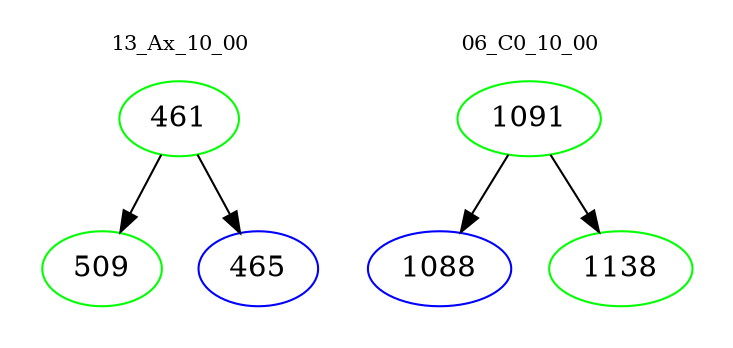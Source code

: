 digraph{
subgraph cluster_0 {
color = white
label = "13_Ax_10_00";
fontsize=10;
T0_461 [label="461", color="green"]
T0_461 -> T0_509 [color="black"]
T0_509 [label="509", color="green"]
T0_461 -> T0_465 [color="black"]
T0_465 [label="465", color="blue"]
}
subgraph cluster_1 {
color = white
label = "06_C0_10_00";
fontsize=10;
T1_1091 [label="1091", color="green"]
T1_1091 -> T1_1088 [color="black"]
T1_1088 [label="1088", color="blue"]
T1_1091 -> T1_1138 [color="black"]
T1_1138 [label="1138", color="green"]
}
}
